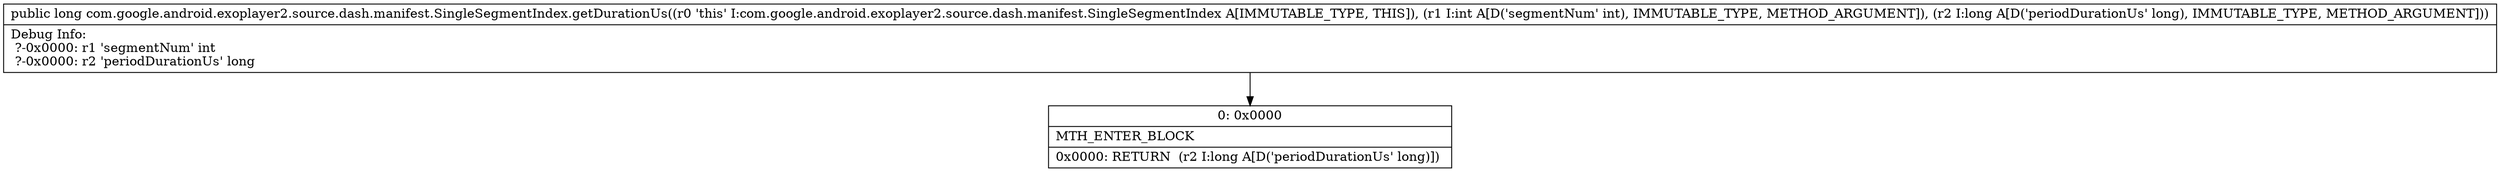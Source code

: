 digraph "CFG forcom.google.android.exoplayer2.source.dash.manifest.SingleSegmentIndex.getDurationUs(IJ)J" {
Node_0 [shape=record,label="{0\:\ 0x0000|MTH_ENTER_BLOCK\l|0x0000: RETURN  (r2 I:long A[D('periodDurationUs' long)]) \l}"];
MethodNode[shape=record,label="{public long com.google.android.exoplayer2.source.dash.manifest.SingleSegmentIndex.getDurationUs((r0 'this' I:com.google.android.exoplayer2.source.dash.manifest.SingleSegmentIndex A[IMMUTABLE_TYPE, THIS]), (r1 I:int A[D('segmentNum' int), IMMUTABLE_TYPE, METHOD_ARGUMENT]), (r2 I:long A[D('periodDurationUs' long), IMMUTABLE_TYPE, METHOD_ARGUMENT]))  | Debug Info:\l  ?\-0x0000: r1 'segmentNum' int\l  ?\-0x0000: r2 'periodDurationUs' long\l}"];
MethodNode -> Node_0;
}

